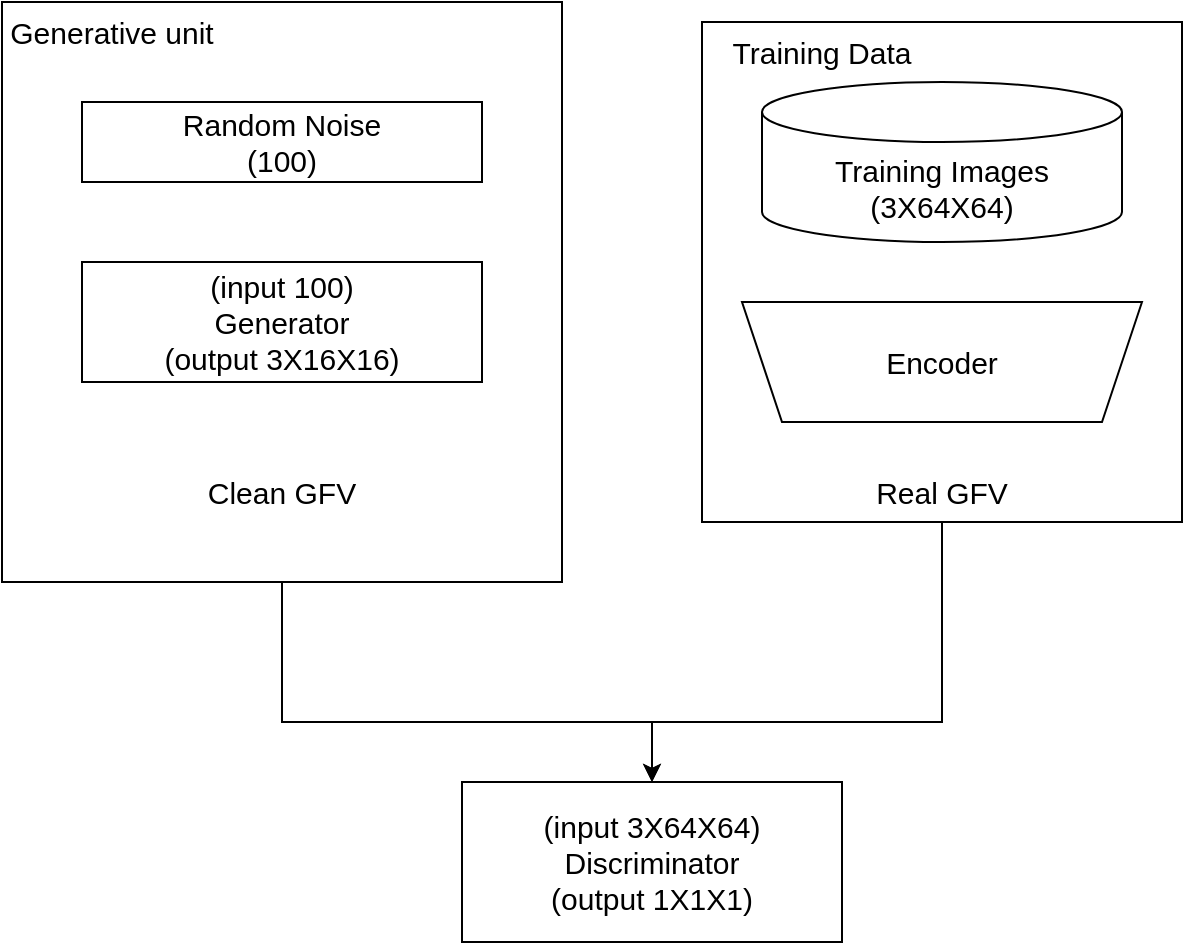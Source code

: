 <mxfile version="20.5.3" type="device"><diagram id="JrBlPPHw5ctg5SNm42ZF" name="Page-1"><mxGraphModel dx="1360" dy="802" grid="1" gridSize="10" guides="1" tooltips="1" connect="1" arrows="1" fold="1" page="1" pageScale="1" pageWidth="850" pageHeight="1100" math="0" shadow="0"><root><mxCell id="0"/><mxCell id="1" parent="0"/><mxCell id="9BB0pJgnihbzEnms4HrK-1" value="&lt;font style=&quot;font-size: 15px;&quot;&gt;Random Noise&lt;br&gt;(100)&lt;/font&gt;" style="rounded=0;whiteSpace=wrap;html=1;" vertex="1" parent="1"><mxGeometry x="120" y="200" width="200" height="40" as="geometry"/></mxCell><mxCell id="9BB0pJgnihbzEnms4HrK-2" value="&lt;font style=&quot;font-size: 15px;&quot;&gt;(input 100)&lt;br&gt;Generator&lt;br&gt;(output 3X16X16)&lt;br&gt;&lt;/font&gt;" style="rounded=0;whiteSpace=wrap;html=1;" vertex="1" parent="1"><mxGeometry x="120" y="280" width="200" height="60" as="geometry"/></mxCell><mxCell id="9BB0pJgnihbzEnms4HrK-3" value="Clean GFV" style="text;html=1;strokeColor=none;fillColor=none;align=center;verticalAlign=middle;whiteSpace=wrap;rounded=0;fontSize=15;" vertex="1" parent="1"><mxGeometry x="170" y="380" width="100" height="30" as="geometry"/></mxCell><mxCell id="9BB0pJgnihbzEnms4HrK-4" value="" style="shape=trapezoid;perimeter=trapezoidPerimeter;whiteSpace=wrap;html=1;fixedSize=1;fontSize=15;rotation=-180;" vertex="1" parent="1"><mxGeometry x="450" y="300" width="200" height="60" as="geometry"/></mxCell><mxCell id="9BB0pJgnihbzEnms4HrK-5" value="Encoder" style="text;html=1;strokeColor=none;fillColor=none;align=center;verticalAlign=middle;whiteSpace=wrap;rounded=0;fontSize=15;" vertex="1" parent="1"><mxGeometry x="520" y="315" width="60" height="30" as="geometry"/></mxCell><mxCell id="9BB0pJgnihbzEnms4HrK-9" value="Training Images&lt;br&gt;(3X64X64)" style="shape=cylinder3;whiteSpace=wrap;html=1;boundedLbl=1;backgroundOutline=1;size=15;fontSize=15;" vertex="1" parent="1"><mxGeometry x="460" y="190" width="180" height="80" as="geometry"/></mxCell><mxCell id="9BB0pJgnihbzEnms4HrK-11" value="Generative unit" style="text;html=1;strokeColor=none;fillColor=none;align=center;verticalAlign=middle;whiteSpace=wrap;rounded=0;fontSize=15;" vertex="1" parent="1"><mxGeometry x="80" y="150" width="110" height="30" as="geometry"/></mxCell><mxCell id="9BB0pJgnihbzEnms4HrK-12" value="(input 3X64X64)&lt;br&gt;Discriminator&lt;br&gt;(output 1X1X1)" style="rounded=0;whiteSpace=wrap;html=1;fontSize=15;fillColor=none;" vertex="1" parent="1"><mxGeometry x="310" y="540" width="190" height="80" as="geometry"/></mxCell><mxCell id="9BB0pJgnihbzEnms4HrK-13" value="" style="endArrow=classic;html=1;rounded=0;fontSize=15;entryX=0.5;entryY=0;entryDx=0;entryDy=0;exitX=0.5;exitY=1;exitDx=0;exitDy=0;" edge="1" parent="1" source="9BB0pJgnihbzEnms4HrK-16" target="9BB0pJgnihbzEnms4HrK-12"><mxGeometry width="50" height="50" relative="1" as="geometry"><mxPoint x="220" y="480" as="sourcePoint"/><mxPoint x="450" y="460" as="targetPoint"/><Array as="points"><mxPoint x="220" y="510"/><mxPoint x="405" y="510"/></Array></mxGeometry></mxCell><mxCell id="9BB0pJgnihbzEnms4HrK-14" value="" style="endArrow=classic;html=1;rounded=0;fontSize=15;entryX=0.5;entryY=0;entryDx=0;entryDy=0;exitX=0.5;exitY=1;exitDx=0;exitDy=0;" edge="1" parent="1" source="9BB0pJgnihbzEnms4HrK-17" target="9BB0pJgnihbzEnms4HrK-12"><mxGeometry width="50" height="50" relative="1" as="geometry"><mxPoint x="550" y="420" as="sourcePoint"/><mxPoint x="735" y="550" as="targetPoint"/><Array as="points"><mxPoint x="550" y="510"/><mxPoint x="405" y="510"/></Array></mxGeometry></mxCell><mxCell id="9BB0pJgnihbzEnms4HrK-15" value="Real GFV" style="text;html=1;strokeColor=none;fillColor=none;align=center;verticalAlign=middle;whiteSpace=wrap;rounded=0;fontSize=15;" vertex="1" parent="1"><mxGeometry x="500" y="380" width="100" height="30" as="geometry"/></mxCell><mxCell id="9BB0pJgnihbzEnms4HrK-16" value="" style="rounded=0;whiteSpace=wrap;html=1;fillColor=none;" vertex="1" parent="1"><mxGeometry x="80" y="150" width="280" height="290" as="geometry"/></mxCell><mxCell id="9BB0pJgnihbzEnms4HrK-17" value="" style="rounded=0;whiteSpace=wrap;html=1;fillColor=none;" vertex="1" parent="1"><mxGeometry x="430" y="160" width="240" height="250" as="geometry"/></mxCell><mxCell id="9BB0pJgnihbzEnms4HrK-18" value="&lt;font style=&quot;font-size: 15px;&quot;&gt;Training Data&lt;/font&gt;" style="text;html=1;strokeColor=none;fillColor=none;align=center;verticalAlign=middle;whiteSpace=wrap;rounded=0;" vertex="1" parent="1"><mxGeometry x="440" y="160" width="100" height="30" as="geometry"/></mxCell></root></mxGraphModel></diagram></mxfile>